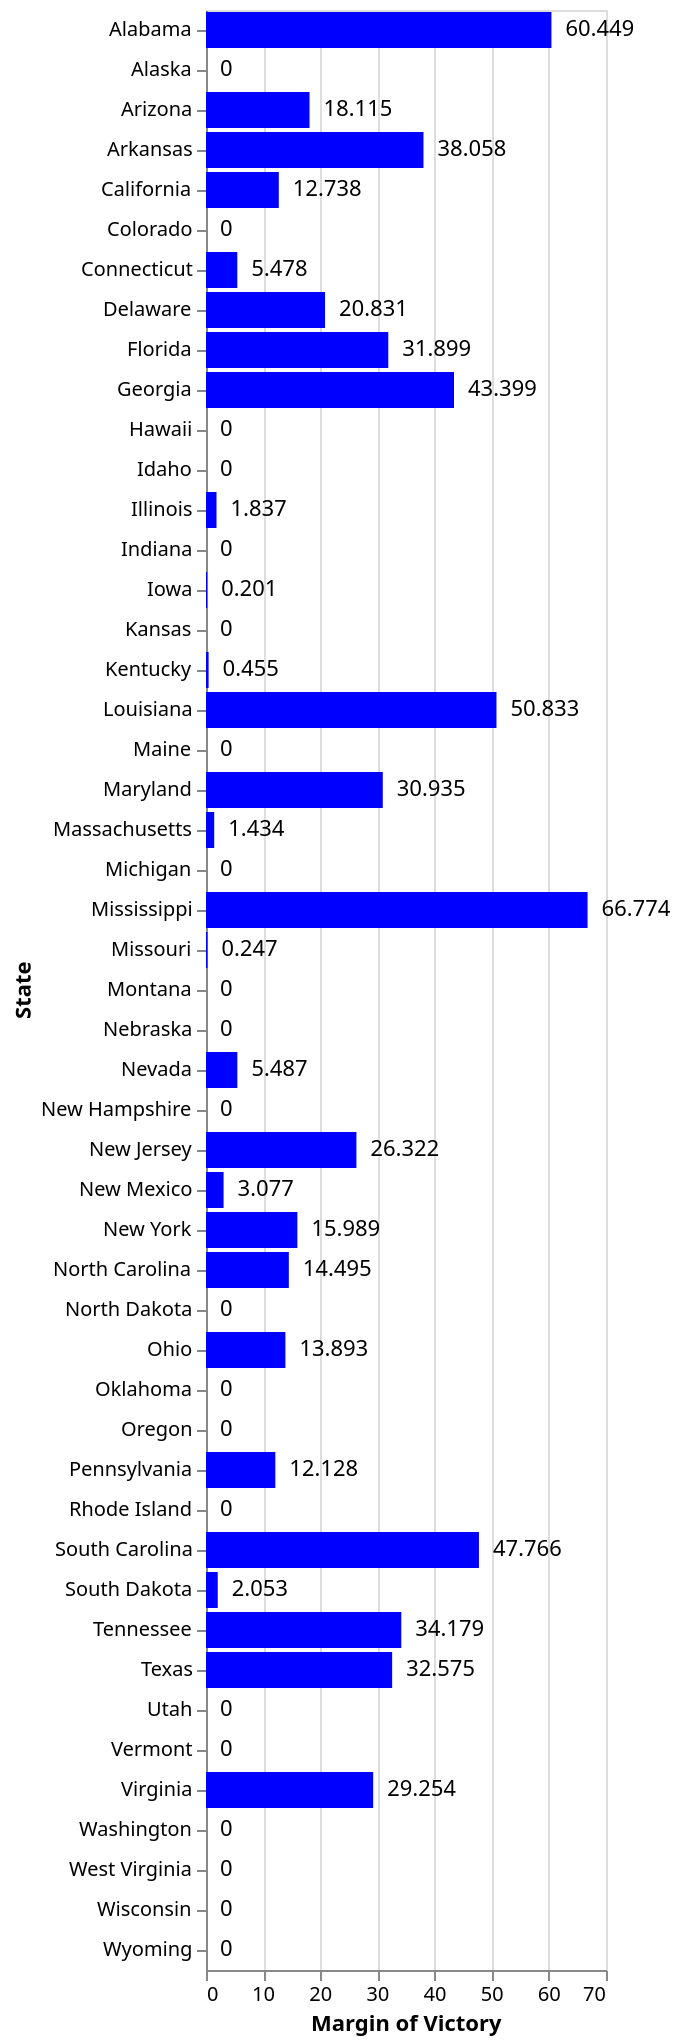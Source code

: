 {"$schema":"https://vega.github.io/schema/vega-lite/v3.json","description":"The Margin by which Clinton won each state (or zero if she lost).","data":{"values":[{"color":"blue","State":"Alabama","Margin of Victory":60.449},{"color":"blue","State":"Alaska","Margin of Victory":0},{"color":"blue","State":"Arizona","Margin of Victory":18.115},{"color":"blue","State":"Arkansas","Margin of Victory":38.058},{"color":"blue","State":"California","Margin of Victory":12.738},{"color":"blue","State":"Colorado","Margin of Victory":0},{"color":"blue","State":"Connecticut","Margin of Victory":5.478},{"color":"blue","State":"Delaware","Margin of Victory":20.831},{"color":"blue","State":"Florida","Margin of Victory":31.899},{"color":"blue","State":"Georgia","Margin of Victory":43.399},{"color":"blue","State":"Hawaii","Margin of Victory":0},{"color":"blue","State":"Idaho","Margin of Victory":0},{"color":"blue","State":"Illinois","Margin of Victory":1.837},{"color":"blue","State":"Indiana","Margin of Victory":0},{"color":"blue","State":"Iowa","Margin of Victory":0.201},{"color":"blue","State":"Kansas","Margin of Victory":0},{"color":"blue","State":"Kentucky","Margin of Victory":0.455},{"color":"blue","State":"Louisiana","Margin of Victory":50.833},{"color":"blue","State":"Maine","Margin of Victory":0},{"color":"blue","State":"Maryland","Margin of Victory":30.935},{"color":"blue","State":"Massachusetts","Margin of Victory":1.434},{"color":"blue","State":"Michigan","Margin of Victory":0},{"color":"blue","State":"Mississippi","Margin of Victory":66.774},{"color":"blue","State":"Missouri","Margin of Victory":0.247},{"color":"blue","State":"Montana","Margin of Victory":0},{"color":"blue","State":"Nebraska","Margin of Victory":0},{"color":"blue","State":"Nevada","Margin of Victory":5.487},{"color":"blue","State":"New Hampshire","Margin of Victory":0},{"color":"blue","State":"New Jersey","Margin of Victory":26.322},{"color":"blue","State":"New Mexico","Margin of Victory":3.077},{"color":"blue","State":"New York","Margin of Victory":15.989},{"color":"blue","State":"North Carolina","Margin of Victory":14.495},{"color":"blue","State":"North Dakota","Margin of Victory":0},{"color":"blue","State":"Ohio","Margin of Victory":13.893},{"color":"blue","State":"Oklahoma","Margin of Victory":0},{"color":"blue","State":"Oregon","Margin of Victory":0},{"color":"blue","State":"Pennsylvania","Margin of Victory":12.128},{"color":"blue","State":"Rhode Island","Margin of Victory":0},{"color":"blue","State":"South Carolina","Margin of Victory":47.766},{"color":"blue","State":"South Dakota","Margin of Victory":2.053},{"color":"blue","State":"Tennessee","Margin of Victory":34.179},{"color":"blue","State":"Texas","Margin of Victory":32.575},{"color":"blue","State":"Utah","Margin of Victory":0},{"color":"blue","State":"Vermont","Margin of Victory":0},{"color":"blue","State":"Virginia","Margin of Victory":29.254},{"color":"blue","State":"Washington","Margin of Victory":0},{"color":"blue","State":"West Virginia","Margin of Victory":0},{"color":"blue","State":"Wisconsin","Margin of Victory":0},{"color":"blue","State":"Wyoming","Margin of Victory":0}]},"transform":[{"calculate":"toString('black')","as":"color2"}],"encoding":{"y":{"field":"State","type":"ordinal"},"x":{"field":"Margin of Victory","type":"quantitative"},"color":{"field":"color","type":"nominal","scale":null}},"layer":[{"mark":"bar"},{"mark":{"type":"text","align":"left","baseline":"middle","dx":7},"encoding":{"text":{"field":"Margin of Victory","type":"quantitative"},"color":{"field":"color2","type":"ordinal","scale":null}}}]}